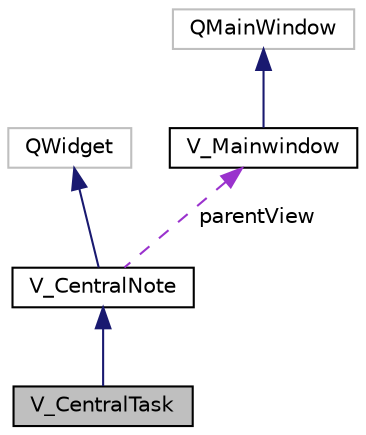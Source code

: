 digraph "V_CentralTask"
{
  edge [fontname="Helvetica",fontsize="10",labelfontname="Helvetica",labelfontsize="10"];
  node [fontname="Helvetica",fontsize="10",shape=record];
  Node1 [label="V_CentralTask",height=0.2,width=0.4,color="black", fillcolor="grey75", style="filled", fontcolor="black"];
  Node2 -> Node1 [dir="back",color="midnightblue",fontsize="10",style="solid",fontname="Helvetica"];
  Node2 [label="V_CentralNote",height=0.2,width=0.4,color="black", fillcolor="white", style="filled",URL="$class_v___central_note.html",tooltip="Cette Class permet l&#39;affichage du form destiné à afficher une note. "];
  Node3 -> Node2 [dir="back",color="midnightblue",fontsize="10",style="solid",fontname="Helvetica"];
  Node3 [label="QWidget",height=0.2,width=0.4,color="grey75", fillcolor="white", style="filled"];
  Node4 -> Node2 [dir="back",color="darkorchid3",fontsize="10",style="dashed",label=" parentView" ,fontname="Helvetica"];
  Node4 [label="V_Mainwindow",height=0.2,width=0.4,color="black", fillcolor="white", style="filled",URL="$class_v___mainwindow.html",tooltip="Class gérant la vue principal. "];
  Node5 -> Node4 [dir="back",color="midnightblue",fontsize="10",style="solid",fontname="Helvetica"];
  Node5 [label="QMainWindow",height=0.2,width=0.4,color="grey75", fillcolor="white", style="filled"];
}
